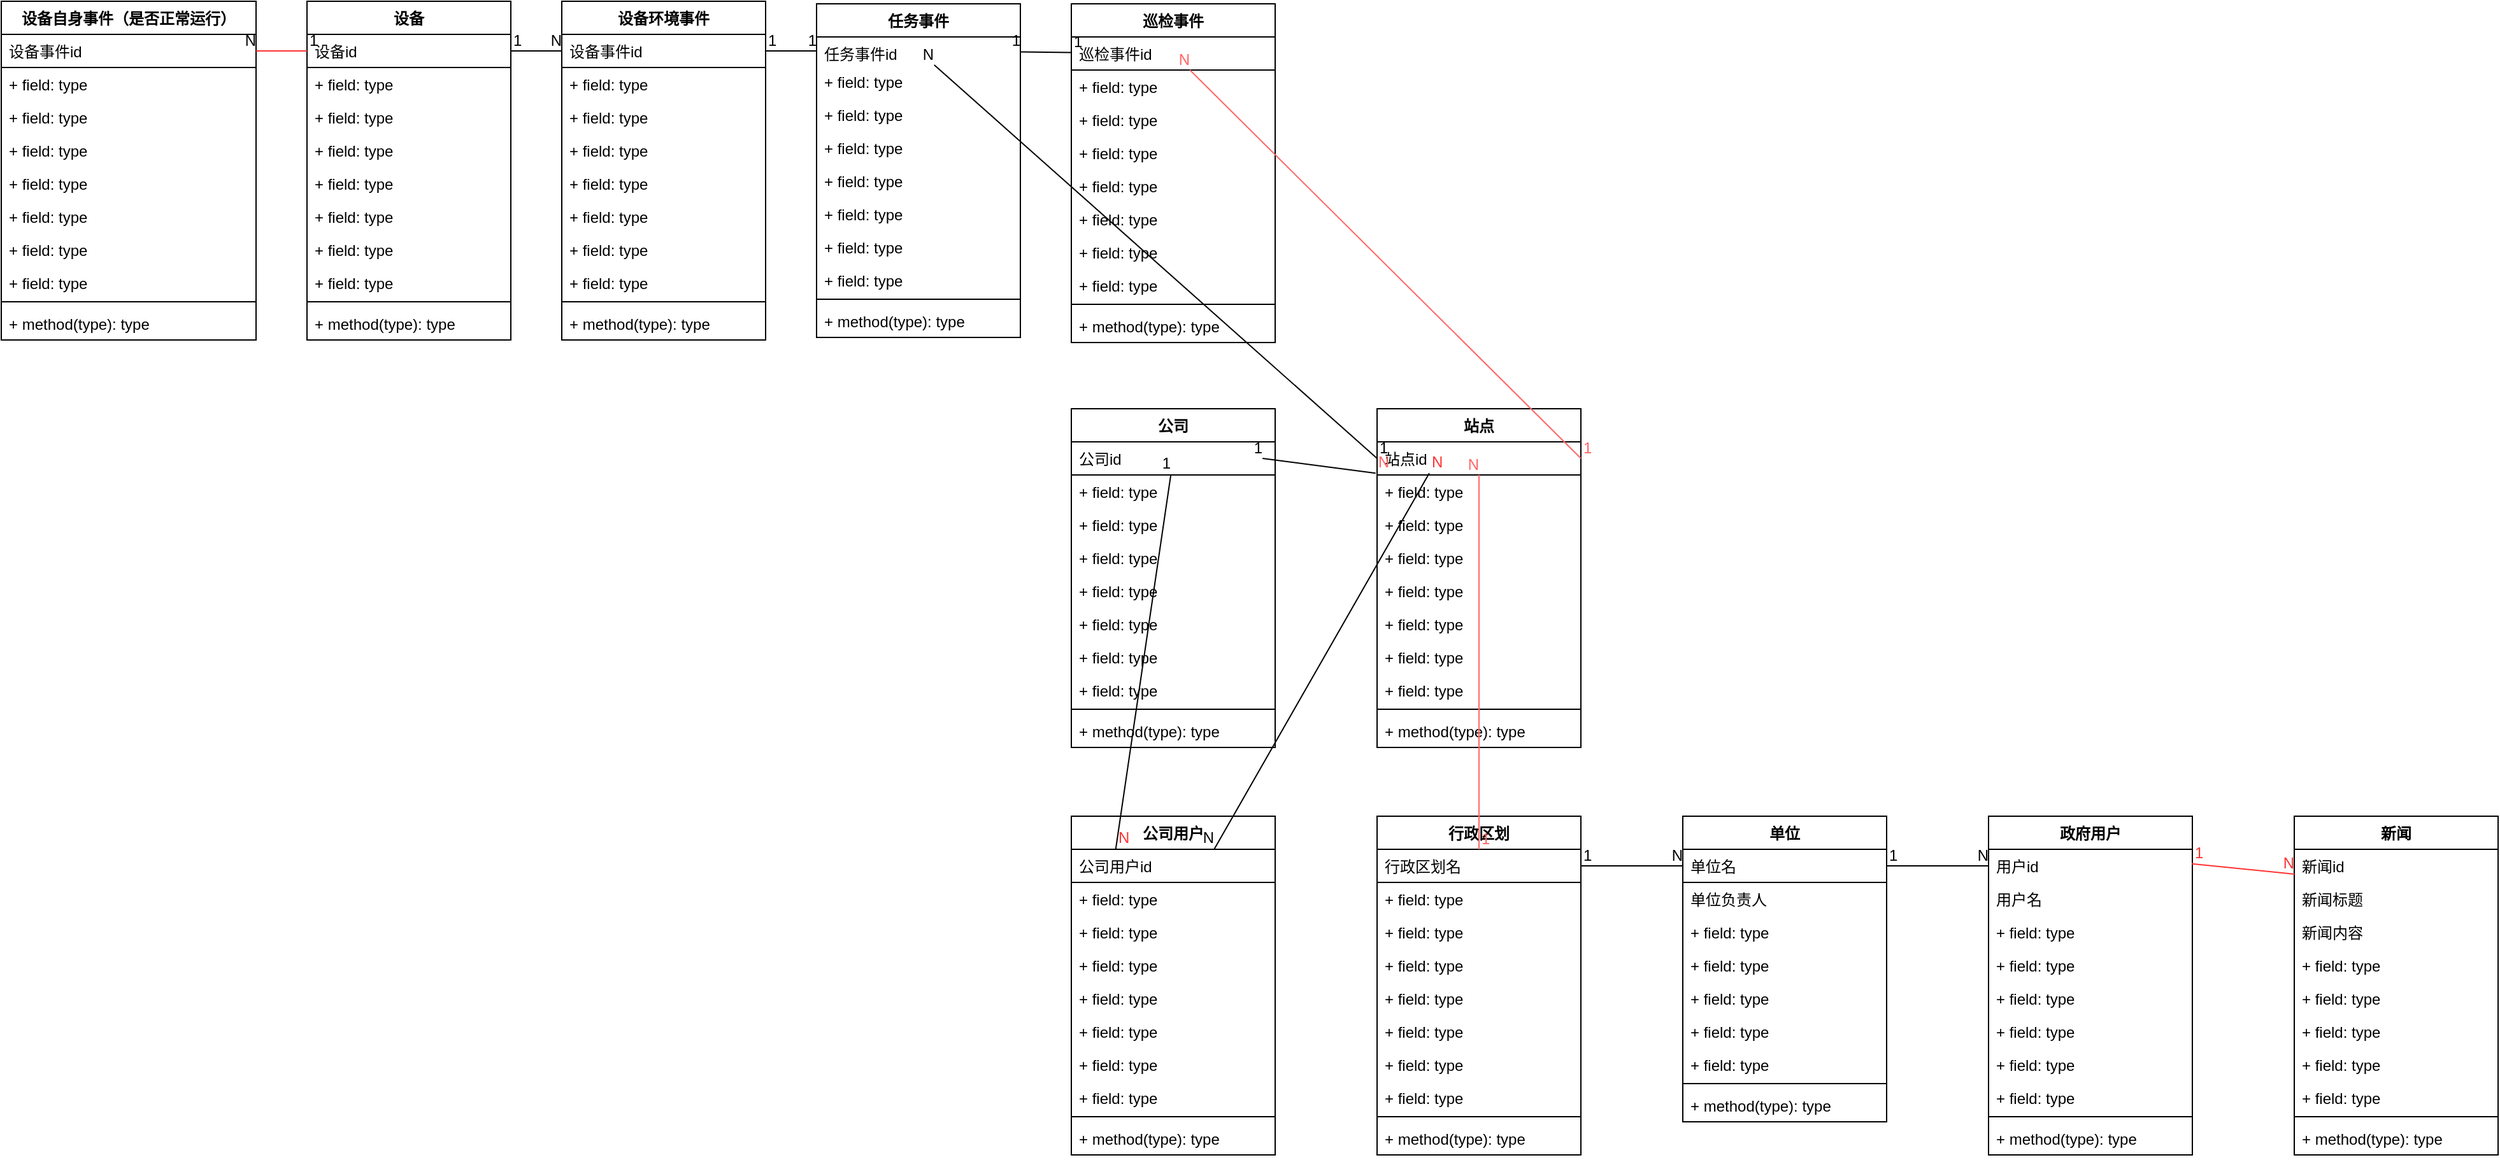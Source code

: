 <mxfile version="20.2.3" type="github">
  <diagram id="C5RBs43oDa-KdzZeNtuy" name="Page-1">
    <mxGraphModel dx="3169" dy="993" grid="1" gridSize="10" guides="1" tooltips="1" connect="1" arrows="1" fold="1" page="1" pageScale="1" pageWidth="827" pageHeight="1169" math="0" shadow="0">
      <root>
        <mxCell id="WIyWlLk6GJQsqaUBKTNV-0" />
        <mxCell id="WIyWlLk6GJQsqaUBKTNV-1" parent="WIyWlLk6GJQsqaUBKTNV-0" />
        <mxCell id="5fYRm7a2BufOGM3k-XQA-31" value="设备" style="swimlane;fontStyle=1;align=center;verticalAlign=top;childLayout=stackLayout;horizontal=1;startSize=26;horizontalStack=0;resizeParent=1;resizeParentMax=0;resizeLast=0;collapsible=1;marginBottom=0;" vertex="1" parent="WIyWlLk6GJQsqaUBKTNV-1">
          <mxGeometry x="-760" y="400" width="160" height="266" as="geometry" />
        </mxCell>
        <mxCell id="5fYRm7a2BufOGM3k-XQA-32" value="设备id" style="text;strokeColor=default;fillColor=none;align=left;verticalAlign=top;spacingLeft=4;spacingRight=4;overflow=hidden;rotatable=0;points=[[0,0.5],[1,0.5]];portConstraint=eastwest;" vertex="1" parent="5fYRm7a2BufOGM3k-XQA-31">
          <mxGeometry y="26" width="160" height="26" as="geometry" />
        </mxCell>
        <mxCell id="5fYRm7a2BufOGM3k-XQA-35" value="+ field: type" style="text;strokeColor=none;fillColor=none;align=left;verticalAlign=top;spacingLeft=4;spacingRight=4;overflow=hidden;rotatable=0;points=[[0,0.5],[1,0.5]];portConstraint=eastwest;" vertex="1" parent="5fYRm7a2BufOGM3k-XQA-31">
          <mxGeometry y="52" width="160" height="26" as="geometry" />
        </mxCell>
        <mxCell id="5fYRm7a2BufOGM3k-XQA-36" value="+ field: type" style="text;strokeColor=none;fillColor=none;align=left;verticalAlign=top;spacingLeft=4;spacingRight=4;overflow=hidden;rotatable=0;points=[[0,0.5],[1,0.5]];portConstraint=eastwest;" vertex="1" parent="5fYRm7a2BufOGM3k-XQA-31">
          <mxGeometry y="78" width="160" height="26" as="geometry" />
        </mxCell>
        <mxCell id="5fYRm7a2BufOGM3k-XQA-37" value="+ field: type" style="text;strokeColor=none;fillColor=none;align=left;verticalAlign=top;spacingLeft=4;spacingRight=4;overflow=hidden;rotatable=0;points=[[0,0.5],[1,0.5]];portConstraint=eastwest;" vertex="1" parent="5fYRm7a2BufOGM3k-XQA-31">
          <mxGeometry y="104" width="160" height="26" as="geometry" />
        </mxCell>
        <mxCell id="5fYRm7a2BufOGM3k-XQA-42" value="+ field: type" style="text;strokeColor=none;fillColor=none;align=left;verticalAlign=top;spacingLeft=4;spacingRight=4;overflow=hidden;rotatable=0;points=[[0,0.5],[1,0.5]];portConstraint=eastwest;" vertex="1" parent="5fYRm7a2BufOGM3k-XQA-31">
          <mxGeometry y="130" width="160" height="26" as="geometry" />
        </mxCell>
        <mxCell id="5fYRm7a2BufOGM3k-XQA-40" value="+ field: type" style="text;strokeColor=none;fillColor=none;align=left;verticalAlign=top;spacingLeft=4;spacingRight=4;overflow=hidden;rotatable=0;points=[[0,0.5],[1,0.5]];portConstraint=eastwest;" vertex="1" parent="5fYRm7a2BufOGM3k-XQA-31">
          <mxGeometry y="156" width="160" height="26" as="geometry" />
        </mxCell>
        <mxCell id="5fYRm7a2BufOGM3k-XQA-39" value="+ field: type" style="text;strokeColor=none;fillColor=none;align=left;verticalAlign=top;spacingLeft=4;spacingRight=4;overflow=hidden;rotatable=0;points=[[0,0.5],[1,0.5]];portConstraint=eastwest;" vertex="1" parent="5fYRm7a2BufOGM3k-XQA-31">
          <mxGeometry y="182" width="160" height="26" as="geometry" />
        </mxCell>
        <mxCell id="5fYRm7a2BufOGM3k-XQA-38" value="+ field: type" style="text;strokeColor=none;fillColor=none;align=left;verticalAlign=top;spacingLeft=4;spacingRight=4;overflow=hidden;rotatable=0;points=[[0,0.5],[1,0.5]];portConstraint=eastwest;" vertex="1" parent="5fYRm7a2BufOGM3k-XQA-31">
          <mxGeometry y="208" width="160" height="24" as="geometry" />
        </mxCell>
        <mxCell id="5fYRm7a2BufOGM3k-XQA-33" value="" style="line;strokeWidth=1;fillColor=none;align=left;verticalAlign=middle;spacingTop=-1;spacingLeft=3;spacingRight=3;rotatable=0;labelPosition=right;points=[];portConstraint=eastwest;" vertex="1" parent="5fYRm7a2BufOGM3k-XQA-31">
          <mxGeometry y="232" width="160" height="8" as="geometry" />
        </mxCell>
        <mxCell id="5fYRm7a2BufOGM3k-XQA-34" value="+ method(type): type" style="text;strokeColor=none;fillColor=none;align=left;verticalAlign=top;spacingLeft=4;spacingRight=4;overflow=hidden;rotatable=0;points=[[0,0.5],[1,0.5]];portConstraint=eastwest;" vertex="1" parent="5fYRm7a2BufOGM3k-XQA-31">
          <mxGeometry y="240" width="160" height="26" as="geometry" />
        </mxCell>
        <mxCell id="5fYRm7a2BufOGM3k-XQA-87" value="站点" style="swimlane;fontStyle=1;align=center;verticalAlign=top;childLayout=stackLayout;horizontal=1;startSize=26;horizontalStack=0;resizeParent=1;resizeParentMax=0;resizeLast=0;collapsible=1;marginBottom=0;" vertex="1" parent="WIyWlLk6GJQsqaUBKTNV-1">
          <mxGeometry x="80" y="720" width="160" height="266" as="geometry" />
        </mxCell>
        <mxCell id="5fYRm7a2BufOGM3k-XQA-88" value="站点id" style="text;strokeColor=default;fillColor=none;align=left;verticalAlign=top;spacingLeft=4;spacingRight=4;overflow=hidden;rotatable=0;points=[[0,0.5],[1,0.5]];portConstraint=eastwest;" vertex="1" parent="5fYRm7a2BufOGM3k-XQA-87">
          <mxGeometry y="26" width="160" height="26" as="geometry" />
        </mxCell>
        <mxCell id="5fYRm7a2BufOGM3k-XQA-89" value="+ field: type" style="text;strokeColor=none;fillColor=none;align=left;verticalAlign=top;spacingLeft=4;spacingRight=4;overflow=hidden;rotatable=0;points=[[0,0.5],[1,0.5]];portConstraint=eastwest;" vertex="1" parent="5fYRm7a2BufOGM3k-XQA-87">
          <mxGeometry y="52" width="160" height="26" as="geometry" />
        </mxCell>
        <mxCell id="5fYRm7a2BufOGM3k-XQA-90" value="+ field: type" style="text;strokeColor=none;fillColor=none;align=left;verticalAlign=top;spacingLeft=4;spacingRight=4;overflow=hidden;rotatable=0;points=[[0,0.5],[1,0.5]];portConstraint=eastwest;" vertex="1" parent="5fYRm7a2BufOGM3k-XQA-87">
          <mxGeometry y="78" width="160" height="26" as="geometry" />
        </mxCell>
        <mxCell id="5fYRm7a2BufOGM3k-XQA-91" value="+ field: type" style="text;strokeColor=none;fillColor=none;align=left;verticalAlign=top;spacingLeft=4;spacingRight=4;overflow=hidden;rotatable=0;points=[[0,0.5],[1,0.5]];portConstraint=eastwest;" vertex="1" parent="5fYRm7a2BufOGM3k-XQA-87">
          <mxGeometry y="104" width="160" height="26" as="geometry" />
        </mxCell>
        <mxCell id="5fYRm7a2BufOGM3k-XQA-92" value="+ field: type" style="text;strokeColor=none;fillColor=none;align=left;verticalAlign=top;spacingLeft=4;spacingRight=4;overflow=hidden;rotatable=0;points=[[0,0.5],[1,0.5]];portConstraint=eastwest;" vertex="1" parent="5fYRm7a2BufOGM3k-XQA-87">
          <mxGeometry y="130" width="160" height="26" as="geometry" />
        </mxCell>
        <mxCell id="5fYRm7a2BufOGM3k-XQA-93" value="+ field: type" style="text;strokeColor=none;fillColor=none;align=left;verticalAlign=top;spacingLeft=4;spacingRight=4;overflow=hidden;rotatable=0;points=[[0,0.5],[1,0.5]];portConstraint=eastwest;" vertex="1" parent="5fYRm7a2BufOGM3k-XQA-87">
          <mxGeometry y="156" width="160" height="26" as="geometry" />
        </mxCell>
        <mxCell id="5fYRm7a2BufOGM3k-XQA-94" value="+ field: type" style="text;strokeColor=none;fillColor=none;align=left;verticalAlign=top;spacingLeft=4;spacingRight=4;overflow=hidden;rotatable=0;points=[[0,0.5],[1,0.5]];portConstraint=eastwest;" vertex="1" parent="5fYRm7a2BufOGM3k-XQA-87">
          <mxGeometry y="182" width="160" height="26" as="geometry" />
        </mxCell>
        <mxCell id="5fYRm7a2BufOGM3k-XQA-95" value="+ field: type" style="text;strokeColor=none;fillColor=none;align=left;verticalAlign=top;spacingLeft=4;spacingRight=4;overflow=hidden;rotatable=0;points=[[0,0.5],[1,0.5]];portConstraint=eastwest;" vertex="1" parent="5fYRm7a2BufOGM3k-XQA-87">
          <mxGeometry y="208" width="160" height="24" as="geometry" />
        </mxCell>
        <mxCell id="5fYRm7a2BufOGM3k-XQA-96" value="" style="line;strokeWidth=1;fillColor=none;align=left;verticalAlign=middle;spacingTop=-1;spacingLeft=3;spacingRight=3;rotatable=0;labelPosition=right;points=[];portConstraint=eastwest;" vertex="1" parent="5fYRm7a2BufOGM3k-XQA-87">
          <mxGeometry y="232" width="160" height="8" as="geometry" />
        </mxCell>
        <mxCell id="5fYRm7a2BufOGM3k-XQA-97" value="+ method(type): type" style="text;strokeColor=none;fillColor=none;align=left;verticalAlign=top;spacingLeft=4;spacingRight=4;overflow=hidden;rotatable=0;points=[[0,0.5],[1,0.5]];portConstraint=eastwest;" vertex="1" parent="5fYRm7a2BufOGM3k-XQA-87">
          <mxGeometry y="240" width="160" height="26" as="geometry" />
        </mxCell>
        <mxCell id="5fYRm7a2BufOGM3k-XQA-98" value="巡检事件" style="swimlane;fontStyle=1;align=center;verticalAlign=top;childLayout=stackLayout;horizontal=1;startSize=26;horizontalStack=0;resizeParent=1;resizeParentMax=0;resizeLast=0;collapsible=1;marginBottom=0;" vertex="1" parent="WIyWlLk6GJQsqaUBKTNV-1">
          <mxGeometry x="-160" y="402" width="160" height="266" as="geometry" />
        </mxCell>
        <mxCell id="5fYRm7a2BufOGM3k-XQA-99" value="巡检事件id" style="text;strokeColor=default;fillColor=none;align=left;verticalAlign=top;spacingLeft=4;spacingRight=4;overflow=hidden;rotatable=0;points=[[0,0.5],[1,0.5]];portConstraint=eastwest;" vertex="1" parent="5fYRm7a2BufOGM3k-XQA-98">
          <mxGeometry y="26" width="160" height="26" as="geometry" />
        </mxCell>
        <mxCell id="5fYRm7a2BufOGM3k-XQA-100" value="+ field: type" style="text;strokeColor=none;fillColor=none;align=left;verticalAlign=top;spacingLeft=4;spacingRight=4;overflow=hidden;rotatable=0;points=[[0,0.5],[1,0.5]];portConstraint=eastwest;" vertex="1" parent="5fYRm7a2BufOGM3k-XQA-98">
          <mxGeometry y="52" width="160" height="26" as="geometry" />
        </mxCell>
        <mxCell id="5fYRm7a2BufOGM3k-XQA-101" value="+ field: type" style="text;strokeColor=none;fillColor=none;align=left;verticalAlign=top;spacingLeft=4;spacingRight=4;overflow=hidden;rotatable=0;points=[[0,0.5],[1,0.5]];portConstraint=eastwest;" vertex="1" parent="5fYRm7a2BufOGM3k-XQA-98">
          <mxGeometry y="78" width="160" height="26" as="geometry" />
        </mxCell>
        <mxCell id="5fYRm7a2BufOGM3k-XQA-102" value="+ field: type" style="text;strokeColor=none;fillColor=none;align=left;verticalAlign=top;spacingLeft=4;spacingRight=4;overflow=hidden;rotatable=0;points=[[0,0.5],[1,0.5]];portConstraint=eastwest;" vertex="1" parent="5fYRm7a2BufOGM3k-XQA-98">
          <mxGeometry y="104" width="160" height="26" as="geometry" />
        </mxCell>
        <mxCell id="5fYRm7a2BufOGM3k-XQA-103" value="+ field: type" style="text;strokeColor=none;fillColor=none;align=left;verticalAlign=top;spacingLeft=4;spacingRight=4;overflow=hidden;rotatable=0;points=[[0,0.5],[1,0.5]];portConstraint=eastwest;" vertex="1" parent="5fYRm7a2BufOGM3k-XQA-98">
          <mxGeometry y="130" width="160" height="26" as="geometry" />
        </mxCell>
        <mxCell id="5fYRm7a2BufOGM3k-XQA-104" value="+ field: type" style="text;strokeColor=none;fillColor=none;align=left;verticalAlign=top;spacingLeft=4;spacingRight=4;overflow=hidden;rotatable=0;points=[[0,0.5],[1,0.5]];portConstraint=eastwest;" vertex="1" parent="5fYRm7a2BufOGM3k-XQA-98">
          <mxGeometry y="156" width="160" height="26" as="geometry" />
        </mxCell>
        <mxCell id="5fYRm7a2BufOGM3k-XQA-105" value="+ field: type" style="text;strokeColor=none;fillColor=none;align=left;verticalAlign=top;spacingLeft=4;spacingRight=4;overflow=hidden;rotatable=0;points=[[0,0.5],[1,0.5]];portConstraint=eastwest;" vertex="1" parent="5fYRm7a2BufOGM3k-XQA-98">
          <mxGeometry y="182" width="160" height="26" as="geometry" />
        </mxCell>
        <mxCell id="5fYRm7a2BufOGM3k-XQA-106" value="+ field: type" style="text;strokeColor=none;fillColor=none;align=left;verticalAlign=top;spacingLeft=4;spacingRight=4;overflow=hidden;rotatable=0;points=[[0,0.5],[1,0.5]];portConstraint=eastwest;" vertex="1" parent="5fYRm7a2BufOGM3k-XQA-98">
          <mxGeometry y="208" width="160" height="24" as="geometry" />
        </mxCell>
        <mxCell id="5fYRm7a2BufOGM3k-XQA-107" value="" style="line;strokeWidth=1;fillColor=none;align=left;verticalAlign=middle;spacingTop=-1;spacingLeft=3;spacingRight=3;rotatable=0;labelPosition=right;points=[];portConstraint=eastwest;" vertex="1" parent="5fYRm7a2BufOGM3k-XQA-98">
          <mxGeometry y="232" width="160" height="8" as="geometry" />
        </mxCell>
        <mxCell id="5fYRm7a2BufOGM3k-XQA-108" value="+ method(type): type" style="text;strokeColor=none;fillColor=none;align=left;verticalAlign=top;spacingLeft=4;spacingRight=4;overflow=hidden;rotatable=0;points=[[0,0.5],[1,0.5]];portConstraint=eastwest;" vertex="1" parent="5fYRm7a2BufOGM3k-XQA-98">
          <mxGeometry y="240" width="160" height="26" as="geometry" />
        </mxCell>
        <mxCell id="5fYRm7a2BufOGM3k-XQA-115" value="任务事件" style="swimlane;fontStyle=1;align=center;verticalAlign=top;childLayout=stackLayout;horizontal=1;startSize=26;horizontalStack=0;resizeParent=1;resizeParentMax=0;resizeLast=0;collapsible=1;marginBottom=0;" vertex="1" parent="WIyWlLk6GJQsqaUBKTNV-1">
          <mxGeometry x="-360" y="402" width="160" height="262" as="geometry" />
        </mxCell>
        <mxCell id="5fYRm7a2BufOGM3k-XQA-116" value="任务事件id" style="text;strokeColor=none;fillColor=none;align=left;verticalAlign=top;spacingLeft=4;spacingRight=4;overflow=hidden;rotatable=0;points=[[0,0.5],[1,0.5]];portConstraint=eastwest;" vertex="1" parent="5fYRm7a2BufOGM3k-XQA-115">
          <mxGeometry y="26" width="160" height="22" as="geometry" />
        </mxCell>
        <mxCell id="5fYRm7a2BufOGM3k-XQA-117" value="+ field: type" style="text;strokeColor=none;fillColor=none;align=left;verticalAlign=top;spacingLeft=4;spacingRight=4;overflow=hidden;rotatable=0;points=[[0,0.5],[1,0.5]];portConstraint=eastwest;" vertex="1" parent="5fYRm7a2BufOGM3k-XQA-115">
          <mxGeometry y="48" width="160" height="26" as="geometry" />
        </mxCell>
        <mxCell id="5fYRm7a2BufOGM3k-XQA-118" value="+ field: type" style="text;strokeColor=none;fillColor=none;align=left;verticalAlign=top;spacingLeft=4;spacingRight=4;overflow=hidden;rotatable=0;points=[[0,0.5],[1,0.5]];portConstraint=eastwest;" vertex="1" parent="5fYRm7a2BufOGM3k-XQA-115">
          <mxGeometry y="74" width="160" height="26" as="geometry" />
        </mxCell>
        <mxCell id="5fYRm7a2BufOGM3k-XQA-119" value="+ field: type" style="text;strokeColor=none;fillColor=none;align=left;verticalAlign=top;spacingLeft=4;spacingRight=4;overflow=hidden;rotatable=0;points=[[0,0.5],[1,0.5]];portConstraint=eastwest;" vertex="1" parent="5fYRm7a2BufOGM3k-XQA-115">
          <mxGeometry y="100" width="160" height="26" as="geometry" />
        </mxCell>
        <mxCell id="5fYRm7a2BufOGM3k-XQA-120" value="+ field: type" style="text;strokeColor=none;fillColor=none;align=left;verticalAlign=top;spacingLeft=4;spacingRight=4;overflow=hidden;rotatable=0;points=[[0,0.5],[1,0.5]];portConstraint=eastwest;" vertex="1" parent="5fYRm7a2BufOGM3k-XQA-115">
          <mxGeometry y="126" width="160" height="26" as="geometry" />
        </mxCell>
        <mxCell id="5fYRm7a2BufOGM3k-XQA-121" value="+ field: type" style="text;strokeColor=none;fillColor=none;align=left;verticalAlign=top;spacingLeft=4;spacingRight=4;overflow=hidden;rotatable=0;points=[[0,0.5],[1,0.5]];portConstraint=eastwest;" vertex="1" parent="5fYRm7a2BufOGM3k-XQA-115">
          <mxGeometry y="152" width="160" height="26" as="geometry" />
        </mxCell>
        <mxCell id="5fYRm7a2BufOGM3k-XQA-122" value="+ field: type" style="text;strokeColor=none;fillColor=none;align=left;verticalAlign=top;spacingLeft=4;spacingRight=4;overflow=hidden;rotatable=0;points=[[0,0.5],[1,0.5]];portConstraint=eastwest;" vertex="1" parent="5fYRm7a2BufOGM3k-XQA-115">
          <mxGeometry y="178" width="160" height="26" as="geometry" />
        </mxCell>
        <mxCell id="5fYRm7a2BufOGM3k-XQA-123" value="+ field: type" style="text;strokeColor=none;fillColor=none;align=left;verticalAlign=top;spacingLeft=4;spacingRight=4;overflow=hidden;rotatable=0;points=[[0,0.5],[1,0.5]];portConstraint=eastwest;" vertex="1" parent="5fYRm7a2BufOGM3k-XQA-115">
          <mxGeometry y="204" width="160" height="24" as="geometry" />
        </mxCell>
        <mxCell id="5fYRm7a2BufOGM3k-XQA-124" value="" style="line;strokeWidth=1;fillColor=none;align=left;verticalAlign=middle;spacingTop=-1;spacingLeft=3;spacingRight=3;rotatable=0;labelPosition=right;points=[];portConstraint=eastwest;" vertex="1" parent="5fYRm7a2BufOGM3k-XQA-115">
          <mxGeometry y="228" width="160" height="8" as="geometry" />
        </mxCell>
        <mxCell id="5fYRm7a2BufOGM3k-XQA-125" value="+ method(type): type" style="text;strokeColor=none;fillColor=none;align=left;verticalAlign=top;spacingLeft=4;spacingRight=4;overflow=hidden;rotatable=0;points=[[0,0.5],[1,0.5]];portConstraint=eastwest;" vertex="1" parent="5fYRm7a2BufOGM3k-XQA-115">
          <mxGeometry y="236" width="160" height="26" as="geometry" />
        </mxCell>
        <mxCell id="5fYRm7a2BufOGM3k-XQA-134" value="" style="endArrow=none;html=1;rounded=0;exitX=1;exitY=0.5;exitDx=0;exitDy=0;strokeColor=#FF6666;" edge="1" parent="WIyWlLk6GJQsqaUBKTNV-1" source="5fYRm7a2BufOGM3k-XQA-88" target="5fYRm7a2BufOGM3k-XQA-99">
          <mxGeometry relative="1" as="geometry">
            <mxPoint x="-30" y="780" as="sourcePoint" />
            <mxPoint x="80" y="780" as="targetPoint" />
          </mxGeometry>
        </mxCell>
        <mxCell id="5fYRm7a2BufOGM3k-XQA-135" value="1" style="resizable=0;html=1;align=left;verticalAlign=bottom;fontColor=#FF6666;" connectable="0" vertex="1" parent="5fYRm7a2BufOGM3k-XQA-134">
          <mxGeometry x="-1" relative="1" as="geometry" />
        </mxCell>
        <mxCell id="5fYRm7a2BufOGM3k-XQA-136" value="N" style="resizable=0;html=1;align=right;verticalAlign=bottom;fontColor=#FF6666;" connectable="0" vertex="1" parent="5fYRm7a2BufOGM3k-XQA-134">
          <mxGeometry x="1" relative="1" as="geometry" />
        </mxCell>
        <mxCell id="5fYRm7a2BufOGM3k-XQA-137" value="" style="endArrow=none;html=1;rounded=0;exitX=0;exitY=0.5;exitDx=0;exitDy=0;" edge="1" parent="WIyWlLk6GJQsqaUBKTNV-1" source="5fYRm7a2BufOGM3k-XQA-88" target="5fYRm7a2BufOGM3k-XQA-116">
          <mxGeometry relative="1" as="geometry">
            <mxPoint x="-40" y="780" as="sourcePoint" />
            <mxPoint x="120" y="780" as="targetPoint" />
          </mxGeometry>
        </mxCell>
        <mxCell id="5fYRm7a2BufOGM3k-XQA-138" value="1" style="resizable=0;html=1;align=left;verticalAlign=bottom;" connectable="0" vertex="1" parent="5fYRm7a2BufOGM3k-XQA-137">
          <mxGeometry x="-1" relative="1" as="geometry" />
        </mxCell>
        <mxCell id="5fYRm7a2BufOGM3k-XQA-139" value="N" style="resizable=0;html=1;align=right;verticalAlign=bottom;" connectable="0" vertex="1" parent="5fYRm7a2BufOGM3k-XQA-137">
          <mxGeometry x="1" relative="1" as="geometry" />
        </mxCell>
        <mxCell id="5fYRm7a2BufOGM3k-XQA-140" value="" style="endArrow=none;html=1;rounded=0;" edge="1" parent="WIyWlLk6GJQsqaUBKTNV-1" source="5fYRm7a2BufOGM3k-XQA-99" target="5fYRm7a2BufOGM3k-XQA-116">
          <mxGeometry relative="1" as="geometry">
            <mxPoint x="230" y="750" as="sourcePoint" />
            <mxPoint x="390" y="750" as="targetPoint" />
          </mxGeometry>
        </mxCell>
        <mxCell id="5fYRm7a2BufOGM3k-XQA-141" value="1" style="resizable=0;html=1;align=left;verticalAlign=bottom;" connectable="0" vertex="1" parent="5fYRm7a2BufOGM3k-XQA-140">
          <mxGeometry x="-1" relative="1" as="geometry" />
        </mxCell>
        <mxCell id="5fYRm7a2BufOGM3k-XQA-142" value="1" style="resizable=0;html=1;align=right;verticalAlign=bottom;" connectable="0" vertex="1" parent="5fYRm7a2BufOGM3k-XQA-140">
          <mxGeometry x="1" relative="1" as="geometry" />
        </mxCell>
        <mxCell id="5fYRm7a2BufOGM3k-XQA-188" value="设备环境事件" style="swimlane;fontStyle=1;align=center;verticalAlign=top;childLayout=stackLayout;horizontal=1;startSize=26;horizontalStack=0;resizeParent=1;resizeParentMax=0;resizeLast=0;collapsible=1;marginBottom=0;" vertex="1" parent="WIyWlLk6GJQsqaUBKTNV-1">
          <mxGeometry x="-560" y="400" width="160" height="266" as="geometry" />
        </mxCell>
        <mxCell id="5fYRm7a2BufOGM3k-XQA-189" value="设备事件id" style="text;strokeColor=default;fillColor=none;align=left;verticalAlign=top;spacingLeft=4;spacingRight=4;overflow=hidden;rotatable=0;points=[[0,0.5],[1,0.5]];portConstraint=eastwest;" vertex="1" parent="5fYRm7a2BufOGM3k-XQA-188">
          <mxGeometry y="26" width="160" height="26" as="geometry" />
        </mxCell>
        <mxCell id="5fYRm7a2BufOGM3k-XQA-190" value="+ field: type" style="text;strokeColor=none;fillColor=none;align=left;verticalAlign=top;spacingLeft=4;spacingRight=4;overflow=hidden;rotatable=0;points=[[0,0.5],[1,0.5]];portConstraint=eastwest;" vertex="1" parent="5fYRm7a2BufOGM3k-XQA-188">
          <mxGeometry y="52" width="160" height="26" as="geometry" />
        </mxCell>
        <mxCell id="5fYRm7a2BufOGM3k-XQA-191" value="+ field: type" style="text;strokeColor=none;fillColor=none;align=left;verticalAlign=top;spacingLeft=4;spacingRight=4;overflow=hidden;rotatable=0;points=[[0,0.5],[1,0.5]];portConstraint=eastwest;" vertex="1" parent="5fYRm7a2BufOGM3k-XQA-188">
          <mxGeometry y="78" width="160" height="26" as="geometry" />
        </mxCell>
        <mxCell id="5fYRm7a2BufOGM3k-XQA-192" value="+ field: type" style="text;strokeColor=none;fillColor=none;align=left;verticalAlign=top;spacingLeft=4;spacingRight=4;overflow=hidden;rotatable=0;points=[[0,0.5],[1,0.5]];portConstraint=eastwest;" vertex="1" parent="5fYRm7a2BufOGM3k-XQA-188">
          <mxGeometry y="104" width="160" height="26" as="geometry" />
        </mxCell>
        <mxCell id="5fYRm7a2BufOGM3k-XQA-193" value="+ field: type" style="text;strokeColor=none;fillColor=none;align=left;verticalAlign=top;spacingLeft=4;spacingRight=4;overflow=hidden;rotatable=0;points=[[0,0.5],[1,0.5]];portConstraint=eastwest;" vertex="1" parent="5fYRm7a2BufOGM3k-XQA-188">
          <mxGeometry y="130" width="160" height="26" as="geometry" />
        </mxCell>
        <mxCell id="5fYRm7a2BufOGM3k-XQA-194" value="+ field: type" style="text;strokeColor=none;fillColor=none;align=left;verticalAlign=top;spacingLeft=4;spacingRight=4;overflow=hidden;rotatable=0;points=[[0,0.5],[1,0.5]];portConstraint=eastwest;" vertex="1" parent="5fYRm7a2BufOGM3k-XQA-188">
          <mxGeometry y="156" width="160" height="26" as="geometry" />
        </mxCell>
        <mxCell id="5fYRm7a2BufOGM3k-XQA-195" value="+ field: type" style="text;strokeColor=none;fillColor=none;align=left;verticalAlign=top;spacingLeft=4;spacingRight=4;overflow=hidden;rotatable=0;points=[[0,0.5],[1,0.5]];portConstraint=eastwest;" vertex="1" parent="5fYRm7a2BufOGM3k-XQA-188">
          <mxGeometry y="182" width="160" height="26" as="geometry" />
        </mxCell>
        <mxCell id="5fYRm7a2BufOGM3k-XQA-196" value="+ field: type" style="text;strokeColor=none;fillColor=none;align=left;verticalAlign=top;spacingLeft=4;spacingRight=4;overflow=hidden;rotatable=0;points=[[0,0.5],[1,0.5]];portConstraint=eastwest;" vertex="1" parent="5fYRm7a2BufOGM3k-XQA-188">
          <mxGeometry y="208" width="160" height="24" as="geometry" />
        </mxCell>
        <mxCell id="5fYRm7a2BufOGM3k-XQA-197" value="" style="line;strokeWidth=1;fillColor=none;align=left;verticalAlign=middle;spacingTop=-1;spacingLeft=3;spacingRight=3;rotatable=0;labelPosition=right;points=[];portConstraint=eastwest;" vertex="1" parent="5fYRm7a2BufOGM3k-XQA-188">
          <mxGeometry y="232" width="160" height="8" as="geometry" />
        </mxCell>
        <mxCell id="5fYRm7a2BufOGM3k-XQA-198" value="+ method(type): type" style="text;strokeColor=none;fillColor=none;align=left;verticalAlign=top;spacingLeft=4;spacingRight=4;overflow=hidden;rotatable=0;points=[[0,0.5],[1,0.5]];portConstraint=eastwest;" vertex="1" parent="5fYRm7a2BufOGM3k-XQA-188">
          <mxGeometry y="240" width="160" height="26" as="geometry" />
        </mxCell>
        <mxCell id="5fYRm7a2BufOGM3k-XQA-199" value="" style="endArrow=none;html=1;rounded=0;" edge="1" parent="WIyWlLk6GJQsqaUBKTNV-1" source="5fYRm7a2BufOGM3k-XQA-32" target="5fYRm7a2BufOGM3k-XQA-189">
          <mxGeometry relative="1" as="geometry">
            <mxPoint x="-610" y="450" as="sourcePoint" />
            <mxPoint x="-450" y="450" as="targetPoint" />
          </mxGeometry>
        </mxCell>
        <mxCell id="5fYRm7a2BufOGM3k-XQA-200" value="1" style="resizable=0;html=1;align=left;verticalAlign=bottom;strokeColor=default;fillColor=none;" connectable="0" vertex="1" parent="5fYRm7a2BufOGM3k-XQA-199">
          <mxGeometry x="-1" relative="1" as="geometry" />
        </mxCell>
        <mxCell id="5fYRm7a2BufOGM3k-XQA-201" value="N" style="resizable=0;html=1;align=right;verticalAlign=bottom;strokeColor=default;fillColor=none;" connectable="0" vertex="1" parent="5fYRm7a2BufOGM3k-XQA-199">
          <mxGeometry x="1" relative="1" as="geometry" />
        </mxCell>
        <mxCell id="5fYRm7a2BufOGM3k-XQA-202" value="设备自身事件（是否正常运行）" style="swimlane;fontStyle=1;align=center;verticalAlign=top;childLayout=stackLayout;horizontal=1;startSize=26;horizontalStack=0;resizeParent=1;resizeParentMax=0;resizeLast=0;collapsible=1;marginBottom=0;" vertex="1" parent="WIyWlLk6GJQsqaUBKTNV-1">
          <mxGeometry x="-1000" y="400" width="200" height="266" as="geometry" />
        </mxCell>
        <mxCell id="5fYRm7a2BufOGM3k-XQA-203" value="设备事件id" style="text;strokeColor=default;fillColor=none;align=left;verticalAlign=top;spacingLeft=4;spacingRight=4;overflow=hidden;rotatable=0;points=[[0,0.5],[1,0.5]];portConstraint=eastwest;" vertex="1" parent="5fYRm7a2BufOGM3k-XQA-202">
          <mxGeometry y="26" width="200" height="26" as="geometry" />
        </mxCell>
        <mxCell id="5fYRm7a2BufOGM3k-XQA-204" value="+ field: type" style="text;strokeColor=none;fillColor=none;align=left;verticalAlign=top;spacingLeft=4;spacingRight=4;overflow=hidden;rotatable=0;points=[[0,0.5],[1,0.5]];portConstraint=eastwest;" vertex="1" parent="5fYRm7a2BufOGM3k-XQA-202">
          <mxGeometry y="52" width="200" height="26" as="geometry" />
        </mxCell>
        <mxCell id="5fYRm7a2BufOGM3k-XQA-205" value="+ field: type" style="text;strokeColor=none;fillColor=none;align=left;verticalAlign=top;spacingLeft=4;spacingRight=4;overflow=hidden;rotatable=0;points=[[0,0.5],[1,0.5]];portConstraint=eastwest;" vertex="1" parent="5fYRm7a2BufOGM3k-XQA-202">
          <mxGeometry y="78" width="200" height="26" as="geometry" />
        </mxCell>
        <mxCell id="5fYRm7a2BufOGM3k-XQA-206" value="+ field: type" style="text;strokeColor=none;fillColor=none;align=left;verticalAlign=top;spacingLeft=4;spacingRight=4;overflow=hidden;rotatable=0;points=[[0,0.5],[1,0.5]];portConstraint=eastwest;" vertex="1" parent="5fYRm7a2BufOGM3k-XQA-202">
          <mxGeometry y="104" width="200" height="26" as="geometry" />
        </mxCell>
        <mxCell id="5fYRm7a2BufOGM3k-XQA-207" value="+ field: type" style="text;strokeColor=none;fillColor=none;align=left;verticalAlign=top;spacingLeft=4;spacingRight=4;overflow=hidden;rotatable=0;points=[[0,0.5],[1,0.5]];portConstraint=eastwest;" vertex="1" parent="5fYRm7a2BufOGM3k-XQA-202">
          <mxGeometry y="130" width="200" height="26" as="geometry" />
        </mxCell>
        <mxCell id="5fYRm7a2BufOGM3k-XQA-208" value="+ field: type" style="text;strokeColor=none;fillColor=none;align=left;verticalAlign=top;spacingLeft=4;spacingRight=4;overflow=hidden;rotatable=0;points=[[0,0.5],[1,0.5]];portConstraint=eastwest;" vertex="1" parent="5fYRm7a2BufOGM3k-XQA-202">
          <mxGeometry y="156" width="200" height="26" as="geometry" />
        </mxCell>
        <mxCell id="5fYRm7a2BufOGM3k-XQA-209" value="+ field: type" style="text;strokeColor=none;fillColor=none;align=left;verticalAlign=top;spacingLeft=4;spacingRight=4;overflow=hidden;rotatable=0;points=[[0,0.5],[1,0.5]];portConstraint=eastwest;" vertex="1" parent="5fYRm7a2BufOGM3k-XQA-202">
          <mxGeometry y="182" width="200" height="26" as="geometry" />
        </mxCell>
        <mxCell id="5fYRm7a2BufOGM3k-XQA-210" value="+ field: type" style="text;strokeColor=none;fillColor=none;align=left;verticalAlign=top;spacingLeft=4;spacingRight=4;overflow=hidden;rotatable=0;points=[[0,0.5],[1,0.5]];portConstraint=eastwest;" vertex="1" parent="5fYRm7a2BufOGM3k-XQA-202">
          <mxGeometry y="208" width="200" height="24" as="geometry" />
        </mxCell>
        <mxCell id="5fYRm7a2BufOGM3k-XQA-211" value="" style="line;strokeWidth=1;fillColor=none;align=left;verticalAlign=middle;spacingTop=-1;spacingLeft=3;spacingRight=3;rotatable=0;labelPosition=right;points=[];portConstraint=eastwest;" vertex="1" parent="5fYRm7a2BufOGM3k-XQA-202">
          <mxGeometry y="232" width="200" height="8" as="geometry" />
        </mxCell>
        <mxCell id="5fYRm7a2BufOGM3k-XQA-212" value="+ method(type): type" style="text;strokeColor=none;fillColor=none;align=left;verticalAlign=top;spacingLeft=4;spacingRight=4;overflow=hidden;rotatable=0;points=[[0,0.5],[1,0.5]];portConstraint=eastwest;" vertex="1" parent="5fYRm7a2BufOGM3k-XQA-202">
          <mxGeometry y="240" width="200" height="26" as="geometry" />
        </mxCell>
        <mxCell id="5fYRm7a2BufOGM3k-XQA-213" value="" style="endArrow=none;html=1;rounded=0;entryX=1;entryY=0.5;entryDx=0;entryDy=0;strokeColor=#FF3333;" edge="1" parent="WIyWlLk6GJQsqaUBKTNV-1" source="5fYRm7a2BufOGM3k-XQA-32" target="5fYRm7a2BufOGM3k-XQA-203">
          <mxGeometry relative="1" as="geometry">
            <mxPoint x="-590" y="450" as="sourcePoint" />
            <mxPoint x="-430" y="450" as="targetPoint" />
          </mxGeometry>
        </mxCell>
        <mxCell id="5fYRm7a2BufOGM3k-XQA-214" value="1" style="resizable=0;html=1;align=left;verticalAlign=bottom;strokeColor=default;fillColor=none;" connectable="0" vertex="1" parent="5fYRm7a2BufOGM3k-XQA-213">
          <mxGeometry x="-1" relative="1" as="geometry" />
        </mxCell>
        <mxCell id="5fYRm7a2BufOGM3k-XQA-215" value="N" style="resizable=0;html=1;align=right;verticalAlign=bottom;strokeColor=default;fillColor=none;" connectable="0" vertex="1" parent="5fYRm7a2BufOGM3k-XQA-213">
          <mxGeometry x="1" relative="1" as="geometry" />
        </mxCell>
        <mxCell id="5fYRm7a2BufOGM3k-XQA-216" value="" style="endArrow=none;html=1;rounded=0;exitX=1;exitY=0.5;exitDx=0;exitDy=0;" edge="1" parent="WIyWlLk6GJQsqaUBKTNV-1" source="5fYRm7a2BufOGM3k-XQA-189" target="5fYRm7a2BufOGM3k-XQA-116">
          <mxGeometry relative="1" as="geometry">
            <mxPoint x="-320" y="424.47" as="sourcePoint" />
            <mxPoint x="-180" y="424.47" as="targetPoint" />
          </mxGeometry>
        </mxCell>
        <mxCell id="5fYRm7a2BufOGM3k-XQA-217" value="1" style="resizable=0;html=1;align=left;verticalAlign=bottom;strokeColor=default;fillColor=none;" connectable="0" vertex="1" parent="5fYRm7a2BufOGM3k-XQA-216">
          <mxGeometry x="-1" relative="1" as="geometry" />
        </mxCell>
        <mxCell id="5fYRm7a2BufOGM3k-XQA-218" value="1" style="resizable=0;html=1;align=right;verticalAlign=bottom;strokeColor=default;fillColor=none;" connectable="0" vertex="1" parent="5fYRm7a2BufOGM3k-XQA-216">
          <mxGeometry x="1" relative="1" as="geometry" />
        </mxCell>
        <mxCell id="5fYRm7a2BufOGM3k-XQA-335" value="行政区划" style="swimlane;fontStyle=1;align=center;verticalAlign=top;childLayout=stackLayout;horizontal=1;startSize=26;horizontalStack=0;resizeParent=1;resizeParentMax=0;resizeLast=0;collapsible=1;marginBottom=0;" vertex="1" parent="WIyWlLk6GJQsqaUBKTNV-1">
          <mxGeometry x="80" y="1040" width="160" height="266" as="geometry" />
        </mxCell>
        <mxCell id="5fYRm7a2BufOGM3k-XQA-336" value="行政区划名" style="text;strokeColor=default;fillColor=none;align=left;verticalAlign=top;spacingLeft=4;spacingRight=4;overflow=hidden;rotatable=0;points=[[0,0.5],[1,0.5]];portConstraint=eastwest;" vertex="1" parent="5fYRm7a2BufOGM3k-XQA-335">
          <mxGeometry y="26" width="160" height="26" as="geometry" />
        </mxCell>
        <mxCell id="5fYRm7a2BufOGM3k-XQA-337" value="+ field: type" style="text;strokeColor=none;fillColor=none;align=left;verticalAlign=top;spacingLeft=4;spacingRight=4;overflow=hidden;rotatable=0;points=[[0,0.5],[1,0.5]];portConstraint=eastwest;" vertex="1" parent="5fYRm7a2BufOGM3k-XQA-335">
          <mxGeometry y="52" width="160" height="26" as="geometry" />
        </mxCell>
        <mxCell id="5fYRm7a2BufOGM3k-XQA-338" value="+ field: type" style="text;strokeColor=none;fillColor=none;align=left;verticalAlign=top;spacingLeft=4;spacingRight=4;overflow=hidden;rotatable=0;points=[[0,0.5],[1,0.5]];portConstraint=eastwest;" vertex="1" parent="5fYRm7a2BufOGM3k-XQA-335">
          <mxGeometry y="78" width="160" height="26" as="geometry" />
        </mxCell>
        <mxCell id="5fYRm7a2BufOGM3k-XQA-339" value="+ field: type" style="text;strokeColor=none;fillColor=none;align=left;verticalAlign=top;spacingLeft=4;spacingRight=4;overflow=hidden;rotatable=0;points=[[0,0.5],[1,0.5]];portConstraint=eastwest;" vertex="1" parent="5fYRm7a2BufOGM3k-XQA-335">
          <mxGeometry y="104" width="160" height="26" as="geometry" />
        </mxCell>
        <mxCell id="5fYRm7a2BufOGM3k-XQA-340" value="+ field: type" style="text;strokeColor=none;fillColor=none;align=left;verticalAlign=top;spacingLeft=4;spacingRight=4;overflow=hidden;rotatable=0;points=[[0,0.5],[1,0.5]];portConstraint=eastwest;" vertex="1" parent="5fYRm7a2BufOGM3k-XQA-335">
          <mxGeometry y="130" width="160" height="26" as="geometry" />
        </mxCell>
        <mxCell id="5fYRm7a2BufOGM3k-XQA-341" value="+ field: type" style="text;strokeColor=none;fillColor=none;align=left;verticalAlign=top;spacingLeft=4;spacingRight=4;overflow=hidden;rotatable=0;points=[[0,0.5],[1,0.5]];portConstraint=eastwest;" vertex="1" parent="5fYRm7a2BufOGM3k-XQA-335">
          <mxGeometry y="156" width="160" height="26" as="geometry" />
        </mxCell>
        <mxCell id="5fYRm7a2BufOGM3k-XQA-342" value="+ field: type" style="text;strokeColor=none;fillColor=none;align=left;verticalAlign=top;spacingLeft=4;spacingRight=4;overflow=hidden;rotatable=0;points=[[0,0.5],[1,0.5]];portConstraint=eastwest;" vertex="1" parent="5fYRm7a2BufOGM3k-XQA-335">
          <mxGeometry y="182" width="160" height="26" as="geometry" />
        </mxCell>
        <mxCell id="5fYRm7a2BufOGM3k-XQA-343" value="+ field: type" style="text;strokeColor=none;fillColor=none;align=left;verticalAlign=top;spacingLeft=4;spacingRight=4;overflow=hidden;rotatable=0;points=[[0,0.5],[1,0.5]];portConstraint=eastwest;" vertex="1" parent="5fYRm7a2BufOGM3k-XQA-335">
          <mxGeometry y="208" width="160" height="24" as="geometry" />
        </mxCell>
        <mxCell id="5fYRm7a2BufOGM3k-XQA-344" value="" style="line;strokeWidth=1;fillColor=none;align=left;verticalAlign=middle;spacingTop=-1;spacingLeft=3;spacingRight=3;rotatable=0;labelPosition=right;points=[];portConstraint=eastwest;" vertex="1" parent="5fYRm7a2BufOGM3k-XQA-335">
          <mxGeometry y="232" width="160" height="8" as="geometry" />
        </mxCell>
        <mxCell id="5fYRm7a2BufOGM3k-XQA-345" value="+ method(type): type" style="text;strokeColor=none;fillColor=none;align=left;verticalAlign=top;spacingLeft=4;spacingRight=4;overflow=hidden;rotatable=0;points=[[0,0.5],[1,0.5]];portConstraint=eastwest;" vertex="1" parent="5fYRm7a2BufOGM3k-XQA-335">
          <mxGeometry y="240" width="160" height="26" as="geometry" />
        </mxCell>
        <mxCell id="5fYRm7a2BufOGM3k-XQA-346" value="单位" style="swimlane;fontStyle=1;align=center;verticalAlign=top;childLayout=stackLayout;horizontal=1;startSize=26;horizontalStack=0;resizeParent=1;resizeParentMax=0;resizeLast=0;collapsible=1;marginBottom=0;" vertex="1" parent="WIyWlLk6GJQsqaUBKTNV-1">
          <mxGeometry x="320" y="1040" width="160" height="240" as="geometry" />
        </mxCell>
        <mxCell id="5fYRm7a2BufOGM3k-XQA-347" value="单位名" style="text;strokeColor=default;fillColor=none;align=left;verticalAlign=top;spacingLeft=4;spacingRight=4;overflow=hidden;rotatable=0;points=[[0,0.5],[1,0.5]];portConstraint=eastwest;" vertex="1" parent="5fYRm7a2BufOGM3k-XQA-346">
          <mxGeometry y="26" width="160" height="26" as="geometry" />
        </mxCell>
        <mxCell id="5fYRm7a2BufOGM3k-XQA-348" value="单位负责人" style="text;strokeColor=none;fillColor=none;align=left;verticalAlign=top;spacingLeft=4;spacingRight=4;overflow=hidden;rotatable=0;points=[[0,0.5],[1,0.5]];portConstraint=eastwest;" vertex="1" parent="5fYRm7a2BufOGM3k-XQA-346">
          <mxGeometry y="52" width="160" height="26" as="geometry" />
        </mxCell>
        <mxCell id="5fYRm7a2BufOGM3k-XQA-349" value="+ field: type" style="text;strokeColor=none;fillColor=none;align=left;verticalAlign=top;spacingLeft=4;spacingRight=4;overflow=hidden;rotatable=0;points=[[0,0.5],[1,0.5]];portConstraint=eastwest;" vertex="1" parent="5fYRm7a2BufOGM3k-XQA-346">
          <mxGeometry y="78" width="160" height="26" as="geometry" />
        </mxCell>
        <mxCell id="5fYRm7a2BufOGM3k-XQA-350" value="+ field: type" style="text;strokeColor=none;fillColor=none;align=left;verticalAlign=top;spacingLeft=4;spacingRight=4;overflow=hidden;rotatable=0;points=[[0,0.5],[1,0.5]];portConstraint=eastwest;" vertex="1" parent="5fYRm7a2BufOGM3k-XQA-346">
          <mxGeometry y="104" width="160" height="26" as="geometry" />
        </mxCell>
        <mxCell id="5fYRm7a2BufOGM3k-XQA-351" value="+ field: type" style="text;strokeColor=none;fillColor=none;align=left;verticalAlign=top;spacingLeft=4;spacingRight=4;overflow=hidden;rotatable=0;points=[[0,0.5],[1,0.5]];portConstraint=eastwest;" vertex="1" parent="5fYRm7a2BufOGM3k-XQA-346">
          <mxGeometry y="130" width="160" height="26" as="geometry" />
        </mxCell>
        <mxCell id="5fYRm7a2BufOGM3k-XQA-352" value="+ field: type" style="text;strokeColor=none;fillColor=none;align=left;verticalAlign=top;spacingLeft=4;spacingRight=4;overflow=hidden;rotatable=0;points=[[0,0.5],[1,0.5]];portConstraint=eastwest;" vertex="1" parent="5fYRm7a2BufOGM3k-XQA-346">
          <mxGeometry y="156" width="160" height="26" as="geometry" />
        </mxCell>
        <mxCell id="5fYRm7a2BufOGM3k-XQA-353" value="+ field: type" style="text;strokeColor=none;fillColor=none;align=left;verticalAlign=top;spacingLeft=4;spacingRight=4;overflow=hidden;rotatable=0;points=[[0,0.5],[1,0.5]];portConstraint=eastwest;" vertex="1" parent="5fYRm7a2BufOGM3k-XQA-346">
          <mxGeometry y="182" width="160" height="24" as="geometry" />
        </mxCell>
        <mxCell id="5fYRm7a2BufOGM3k-XQA-354" value="" style="line;strokeWidth=1;fillColor=none;align=left;verticalAlign=middle;spacingTop=-1;spacingLeft=3;spacingRight=3;rotatable=0;labelPosition=right;points=[];portConstraint=eastwest;" vertex="1" parent="5fYRm7a2BufOGM3k-XQA-346">
          <mxGeometry y="206" width="160" height="8" as="geometry" />
        </mxCell>
        <mxCell id="5fYRm7a2BufOGM3k-XQA-355" value="+ method(type): type" style="text;strokeColor=none;fillColor=none;align=left;verticalAlign=top;spacingLeft=4;spacingRight=4;overflow=hidden;rotatable=0;points=[[0,0.5],[1,0.5]];portConstraint=eastwest;" vertex="1" parent="5fYRm7a2BufOGM3k-XQA-346">
          <mxGeometry y="214" width="160" height="26" as="geometry" />
        </mxCell>
        <mxCell id="5fYRm7a2BufOGM3k-XQA-356" value="" style="endArrow=none;html=1;rounded=0;exitX=1;exitY=0.5;exitDx=0;exitDy=0;" edge="1" parent="WIyWlLk6GJQsqaUBKTNV-1" source="5fYRm7a2BufOGM3k-XQA-336" target="5fYRm7a2BufOGM3k-XQA-347">
          <mxGeometry relative="1" as="geometry">
            <mxPoint x="204" y="1080" as="sourcePoint" />
            <mxPoint x="274" y="1080" as="targetPoint" />
          </mxGeometry>
        </mxCell>
        <mxCell id="5fYRm7a2BufOGM3k-XQA-357" value="1" style="resizable=0;html=1;align=left;verticalAlign=bottom;strokeColor=default;fillColor=none;" connectable="0" vertex="1" parent="5fYRm7a2BufOGM3k-XQA-356">
          <mxGeometry x="-1" relative="1" as="geometry" />
        </mxCell>
        <mxCell id="5fYRm7a2BufOGM3k-XQA-358" value="N" style="resizable=0;html=1;align=right;verticalAlign=bottom;strokeColor=default;fillColor=none;" connectable="0" vertex="1" parent="5fYRm7a2BufOGM3k-XQA-356">
          <mxGeometry x="1" relative="1" as="geometry" />
        </mxCell>
        <mxCell id="5fYRm7a2BufOGM3k-XQA-359" value="政府用户" style="swimlane;fontStyle=1;align=center;verticalAlign=top;childLayout=stackLayout;horizontal=1;startSize=26;horizontalStack=0;resizeParent=1;resizeParentMax=0;resizeLast=0;collapsible=1;marginBottom=0;" vertex="1" parent="WIyWlLk6GJQsqaUBKTNV-1">
          <mxGeometry x="560" y="1040" width="160" height="266" as="geometry" />
        </mxCell>
        <mxCell id="5fYRm7a2BufOGM3k-XQA-360" value="用户id" style="text;strokeColor=none;fillColor=none;align=left;verticalAlign=top;spacingLeft=4;spacingRight=4;overflow=hidden;rotatable=0;points=[[0,0.5],[1,0.5]];portConstraint=eastwest;" vertex="1" parent="5fYRm7a2BufOGM3k-XQA-359">
          <mxGeometry y="26" width="160" height="26" as="geometry" />
        </mxCell>
        <mxCell id="5fYRm7a2BufOGM3k-XQA-361" value="用户名" style="text;strokeColor=none;fillColor=none;align=left;verticalAlign=top;spacingLeft=4;spacingRight=4;overflow=hidden;rotatable=0;points=[[0,0.5],[1,0.5]];portConstraint=eastwest;" vertex="1" parent="5fYRm7a2BufOGM3k-XQA-359">
          <mxGeometry y="52" width="160" height="26" as="geometry" />
        </mxCell>
        <mxCell id="5fYRm7a2BufOGM3k-XQA-362" value="+ field: type" style="text;strokeColor=none;fillColor=none;align=left;verticalAlign=top;spacingLeft=4;spacingRight=4;overflow=hidden;rotatable=0;points=[[0,0.5],[1,0.5]];portConstraint=eastwest;" vertex="1" parent="5fYRm7a2BufOGM3k-XQA-359">
          <mxGeometry y="78" width="160" height="26" as="geometry" />
        </mxCell>
        <mxCell id="5fYRm7a2BufOGM3k-XQA-363" value="+ field: type" style="text;strokeColor=none;fillColor=none;align=left;verticalAlign=top;spacingLeft=4;spacingRight=4;overflow=hidden;rotatable=0;points=[[0,0.5],[1,0.5]];portConstraint=eastwest;" vertex="1" parent="5fYRm7a2BufOGM3k-XQA-359">
          <mxGeometry y="104" width="160" height="26" as="geometry" />
        </mxCell>
        <mxCell id="5fYRm7a2BufOGM3k-XQA-364" value="+ field: type" style="text;strokeColor=none;fillColor=none;align=left;verticalAlign=top;spacingLeft=4;spacingRight=4;overflow=hidden;rotatable=0;points=[[0,0.5],[1,0.5]];portConstraint=eastwest;" vertex="1" parent="5fYRm7a2BufOGM3k-XQA-359">
          <mxGeometry y="130" width="160" height="26" as="geometry" />
        </mxCell>
        <mxCell id="5fYRm7a2BufOGM3k-XQA-365" value="+ field: type" style="text;strokeColor=none;fillColor=none;align=left;verticalAlign=top;spacingLeft=4;spacingRight=4;overflow=hidden;rotatable=0;points=[[0,0.5],[1,0.5]];portConstraint=eastwest;" vertex="1" parent="5fYRm7a2BufOGM3k-XQA-359">
          <mxGeometry y="156" width="160" height="26" as="geometry" />
        </mxCell>
        <mxCell id="5fYRm7a2BufOGM3k-XQA-366" value="+ field: type" style="text;strokeColor=none;fillColor=none;align=left;verticalAlign=top;spacingLeft=4;spacingRight=4;overflow=hidden;rotatable=0;points=[[0,0.5],[1,0.5]];portConstraint=eastwest;" vertex="1" parent="5fYRm7a2BufOGM3k-XQA-359">
          <mxGeometry y="182" width="160" height="26" as="geometry" />
        </mxCell>
        <mxCell id="5fYRm7a2BufOGM3k-XQA-367" value="+ field: type" style="text;strokeColor=none;fillColor=none;align=left;verticalAlign=top;spacingLeft=4;spacingRight=4;overflow=hidden;rotatable=0;points=[[0,0.5],[1,0.5]];portConstraint=eastwest;" vertex="1" parent="5fYRm7a2BufOGM3k-XQA-359">
          <mxGeometry y="208" width="160" height="24" as="geometry" />
        </mxCell>
        <mxCell id="5fYRm7a2BufOGM3k-XQA-368" value="" style="line;strokeWidth=1;fillColor=none;align=left;verticalAlign=middle;spacingTop=-1;spacingLeft=3;spacingRight=3;rotatable=0;labelPosition=right;points=[];portConstraint=eastwest;" vertex="1" parent="5fYRm7a2BufOGM3k-XQA-359">
          <mxGeometry y="232" width="160" height="8" as="geometry" />
        </mxCell>
        <mxCell id="5fYRm7a2BufOGM3k-XQA-369" value="+ method(type): type" style="text;strokeColor=none;fillColor=none;align=left;verticalAlign=top;spacingLeft=4;spacingRight=4;overflow=hidden;rotatable=0;points=[[0,0.5],[1,0.5]];portConstraint=eastwest;" vertex="1" parent="5fYRm7a2BufOGM3k-XQA-359">
          <mxGeometry y="240" width="160" height="26" as="geometry" />
        </mxCell>
        <mxCell id="5fYRm7a2BufOGM3k-XQA-370" value="" style="endArrow=none;html=1;rounded=0;entryX=0;entryY=0.5;entryDx=0;entryDy=0;" edge="1" parent="WIyWlLk6GJQsqaUBKTNV-1" source="5fYRm7a2BufOGM3k-XQA-347" target="5fYRm7a2BufOGM3k-XQA-360">
          <mxGeometry relative="1" as="geometry">
            <mxPoint x="484" y="1068.62" as="sourcePoint" />
            <mxPoint x="624.0" y="1068.62" as="targetPoint" />
          </mxGeometry>
        </mxCell>
        <mxCell id="5fYRm7a2BufOGM3k-XQA-371" value="1" style="resizable=0;html=1;align=left;verticalAlign=bottom;strokeColor=default;fillColor=none;" connectable="0" vertex="1" parent="5fYRm7a2BufOGM3k-XQA-370">
          <mxGeometry x="-1" relative="1" as="geometry" />
        </mxCell>
        <mxCell id="5fYRm7a2BufOGM3k-XQA-372" value="N" style="resizable=0;html=1;align=right;verticalAlign=bottom;strokeColor=default;fillColor=none;" connectable="0" vertex="1" parent="5fYRm7a2BufOGM3k-XQA-370">
          <mxGeometry x="1" relative="1" as="geometry" />
        </mxCell>
        <mxCell id="5fYRm7a2BufOGM3k-XQA-376" value="" style="endArrow=none;html=1;rounded=0;strokeColor=#FF6666;" edge="1" parent="WIyWlLk6GJQsqaUBKTNV-1" source="5fYRm7a2BufOGM3k-XQA-336" target="5fYRm7a2BufOGM3k-XQA-88">
          <mxGeometry relative="1" as="geometry">
            <mxPoint x="220" y="759" as="sourcePoint" />
            <mxPoint x="345.171" y="422.0" as="targetPoint" />
          </mxGeometry>
        </mxCell>
        <mxCell id="5fYRm7a2BufOGM3k-XQA-377" value="1" style="resizable=0;html=1;align=left;verticalAlign=bottom;fontColor=#FF6666;" connectable="0" vertex="1" parent="5fYRm7a2BufOGM3k-XQA-376">
          <mxGeometry x="-1" relative="1" as="geometry" />
        </mxCell>
        <mxCell id="5fYRm7a2BufOGM3k-XQA-378" value="N" style="resizable=0;html=1;align=right;verticalAlign=bottom;fontColor=#FF6666;" connectable="0" vertex="1" parent="5fYRm7a2BufOGM3k-XQA-376">
          <mxGeometry x="1" relative="1" as="geometry" />
        </mxCell>
        <mxCell id="5fYRm7a2BufOGM3k-XQA-379" value="公司" style="swimlane;fontStyle=1;align=center;verticalAlign=top;childLayout=stackLayout;horizontal=1;startSize=26;horizontalStack=0;resizeParent=1;resizeParentMax=0;resizeLast=0;collapsible=1;marginBottom=0;" vertex="1" parent="WIyWlLk6GJQsqaUBKTNV-1">
          <mxGeometry x="-160" y="720" width="160" height="266" as="geometry" />
        </mxCell>
        <mxCell id="5fYRm7a2BufOGM3k-XQA-380" value="公司id" style="text;strokeColor=default;fillColor=none;align=left;verticalAlign=top;spacingLeft=4;spacingRight=4;overflow=hidden;rotatable=0;points=[[0,0.5],[1,0.5]];portConstraint=eastwest;" vertex="1" parent="5fYRm7a2BufOGM3k-XQA-379">
          <mxGeometry y="26" width="160" height="26" as="geometry" />
        </mxCell>
        <mxCell id="5fYRm7a2BufOGM3k-XQA-381" value="+ field: type" style="text;strokeColor=none;fillColor=none;align=left;verticalAlign=top;spacingLeft=4;spacingRight=4;overflow=hidden;rotatable=0;points=[[0,0.5],[1,0.5]];portConstraint=eastwest;" vertex="1" parent="5fYRm7a2BufOGM3k-XQA-379">
          <mxGeometry y="52" width="160" height="26" as="geometry" />
        </mxCell>
        <mxCell id="5fYRm7a2BufOGM3k-XQA-382" value="+ field: type" style="text;strokeColor=none;fillColor=none;align=left;verticalAlign=top;spacingLeft=4;spacingRight=4;overflow=hidden;rotatable=0;points=[[0,0.5],[1,0.5]];portConstraint=eastwest;" vertex="1" parent="5fYRm7a2BufOGM3k-XQA-379">
          <mxGeometry y="78" width="160" height="26" as="geometry" />
        </mxCell>
        <mxCell id="5fYRm7a2BufOGM3k-XQA-383" value="+ field: type" style="text;strokeColor=none;fillColor=none;align=left;verticalAlign=top;spacingLeft=4;spacingRight=4;overflow=hidden;rotatable=0;points=[[0,0.5],[1,0.5]];portConstraint=eastwest;" vertex="1" parent="5fYRm7a2BufOGM3k-XQA-379">
          <mxGeometry y="104" width="160" height="26" as="geometry" />
        </mxCell>
        <mxCell id="5fYRm7a2BufOGM3k-XQA-384" value="+ field: type" style="text;strokeColor=none;fillColor=none;align=left;verticalAlign=top;spacingLeft=4;spacingRight=4;overflow=hidden;rotatable=0;points=[[0,0.5],[1,0.5]];portConstraint=eastwest;" vertex="1" parent="5fYRm7a2BufOGM3k-XQA-379">
          <mxGeometry y="130" width="160" height="26" as="geometry" />
        </mxCell>
        <mxCell id="5fYRm7a2BufOGM3k-XQA-385" value="+ field: type" style="text;strokeColor=none;fillColor=none;align=left;verticalAlign=top;spacingLeft=4;spacingRight=4;overflow=hidden;rotatable=0;points=[[0,0.5],[1,0.5]];portConstraint=eastwest;" vertex="1" parent="5fYRm7a2BufOGM3k-XQA-379">
          <mxGeometry y="156" width="160" height="26" as="geometry" />
        </mxCell>
        <mxCell id="5fYRm7a2BufOGM3k-XQA-386" value="+ field: type" style="text;strokeColor=none;fillColor=none;align=left;verticalAlign=top;spacingLeft=4;spacingRight=4;overflow=hidden;rotatable=0;points=[[0,0.5],[1,0.5]];portConstraint=eastwest;" vertex="1" parent="5fYRm7a2BufOGM3k-XQA-379">
          <mxGeometry y="182" width="160" height="26" as="geometry" />
        </mxCell>
        <mxCell id="5fYRm7a2BufOGM3k-XQA-387" value="+ field: type" style="text;strokeColor=none;fillColor=none;align=left;verticalAlign=top;spacingLeft=4;spacingRight=4;overflow=hidden;rotatable=0;points=[[0,0.5],[1,0.5]];portConstraint=eastwest;" vertex="1" parent="5fYRm7a2BufOGM3k-XQA-379">
          <mxGeometry y="208" width="160" height="24" as="geometry" />
        </mxCell>
        <mxCell id="5fYRm7a2BufOGM3k-XQA-388" value="" style="line;strokeWidth=1;fillColor=none;align=left;verticalAlign=middle;spacingTop=-1;spacingLeft=3;spacingRight=3;rotatable=0;labelPosition=right;points=[];portConstraint=eastwest;" vertex="1" parent="5fYRm7a2BufOGM3k-XQA-379">
          <mxGeometry y="232" width="160" height="8" as="geometry" />
        </mxCell>
        <mxCell id="5fYRm7a2BufOGM3k-XQA-389" value="+ method(type): type" style="text;strokeColor=none;fillColor=none;align=left;verticalAlign=top;spacingLeft=4;spacingRight=4;overflow=hidden;rotatable=0;points=[[0,0.5],[1,0.5]];portConstraint=eastwest;" vertex="1" parent="5fYRm7a2BufOGM3k-XQA-379">
          <mxGeometry y="240" width="160" height="26" as="geometry" />
        </mxCell>
        <mxCell id="5fYRm7a2BufOGM3k-XQA-390" value="" style="endArrow=none;html=1;rounded=0;entryX=0.938;entryY=0.5;entryDx=0;entryDy=0;entryPerimeter=0;exitX=-0.007;exitY=0.945;exitDx=0;exitDy=0;exitPerimeter=0;" edge="1" parent="WIyWlLk6GJQsqaUBKTNV-1" source="5fYRm7a2BufOGM3k-XQA-88" target="5fYRm7a2BufOGM3k-XQA-380">
          <mxGeometry relative="1" as="geometry">
            <mxPoint x="60" y="759" as="sourcePoint" />
            <mxPoint x="-75.247" y="446.0" as="targetPoint" />
          </mxGeometry>
        </mxCell>
        <mxCell id="5fYRm7a2BufOGM3k-XQA-391" value="N" style="resizable=0;html=1;align=left;verticalAlign=bottom;fontColor=#FF6666;" connectable="0" vertex="1" parent="5fYRm7a2BufOGM3k-XQA-390">
          <mxGeometry x="-1" relative="1" as="geometry" />
        </mxCell>
        <mxCell id="5fYRm7a2BufOGM3k-XQA-392" value="1" style="resizable=0;html=1;align=right;verticalAlign=bottom;" connectable="0" vertex="1" parent="5fYRm7a2BufOGM3k-XQA-390">
          <mxGeometry x="1" relative="1" as="geometry" />
        </mxCell>
        <mxCell id="5fYRm7a2BufOGM3k-XQA-393" value="公司用户" style="swimlane;fontStyle=1;align=center;verticalAlign=top;childLayout=stackLayout;horizontal=1;startSize=26;horizontalStack=0;resizeParent=1;resizeParentMax=0;resizeLast=0;collapsible=1;marginBottom=0;" vertex="1" parent="WIyWlLk6GJQsqaUBKTNV-1">
          <mxGeometry x="-160" y="1040" width="160" height="266" as="geometry" />
        </mxCell>
        <mxCell id="5fYRm7a2BufOGM3k-XQA-394" value="公司用户id" style="text;strokeColor=default;fillColor=none;align=left;verticalAlign=top;spacingLeft=4;spacingRight=4;overflow=hidden;rotatable=0;points=[[0,0.5],[1,0.5]];portConstraint=eastwest;" vertex="1" parent="5fYRm7a2BufOGM3k-XQA-393">
          <mxGeometry y="26" width="160" height="26" as="geometry" />
        </mxCell>
        <mxCell id="5fYRm7a2BufOGM3k-XQA-395" value="+ field: type" style="text;strokeColor=none;fillColor=none;align=left;verticalAlign=top;spacingLeft=4;spacingRight=4;overflow=hidden;rotatable=0;points=[[0,0.5],[1,0.5]];portConstraint=eastwest;" vertex="1" parent="5fYRm7a2BufOGM3k-XQA-393">
          <mxGeometry y="52" width="160" height="26" as="geometry" />
        </mxCell>
        <mxCell id="5fYRm7a2BufOGM3k-XQA-396" value="+ field: type" style="text;strokeColor=none;fillColor=none;align=left;verticalAlign=top;spacingLeft=4;spacingRight=4;overflow=hidden;rotatable=0;points=[[0,0.5],[1,0.5]];portConstraint=eastwest;" vertex="1" parent="5fYRm7a2BufOGM3k-XQA-393">
          <mxGeometry y="78" width="160" height="26" as="geometry" />
        </mxCell>
        <mxCell id="5fYRm7a2BufOGM3k-XQA-397" value="+ field: type" style="text;strokeColor=none;fillColor=none;align=left;verticalAlign=top;spacingLeft=4;spacingRight=4;overflow=hidden;rotatable=0;points=[[0,0.5],[1,0.5]];portConstraint=eastwest;" vertex="1" parent="5fYRm7a2BufOGM3k-XQA-393">
          <mxGeometry y="104" width="160" height="26" as="geometry" />
        </mxCell>
        <mxCell id="5fYRm7a2BufOGM3k-XQA-398" value="+ field: type" style="text;strokeColor=none;fillColor=none;align=left;verticalAlign=top;spacingLeft=4;spacingRight=4;overflow=hidden;rotatable=0;points=[[0,0.5],[1,0.5]];portConstraint=eastwest;" vertex="1" parent="5fYRm7a2BufOGM3k-XQA-393">
          <mxGeometry y="130" width="160" height="26" as="geometry" />
        </mxCell>
        <mxCell id="5fYRm7a2BufOGM3k-XQA-399" value="+ field: type" style="text;strokeColor=none;fillColor=none;align=left;verticalAlign=top;spacingLeft=4;spacingRight=4;overflow=hidden;rotatable=0;points=[[0,0.5],[1,0.5]];portConstraint=eastwest;" vertex="1" parent="5fYRm7a2BufOGM3k-XQA-393">
          <mxGeometry y="156" width="160" height="26" as="geometry" />
        </mxCell>
        <mxCell id="5fYRm7a2BufOGM3k-XQA-400" value="+ field: type" style="text;strokeColor=none;fillColor=none;align=left;verticalAlign=top;spacingLeft=4;spacingRight=4;overflow=hidden;rotatable=0;points=[[0,0.5],[1,0.5]];portConstraint=eastwest;" vertex="1" parent="5fYRm7a2BufOGM3k-XQA-393">
          <mxGeometry y="182" width="160" height="26" as="geometry" />
        </mxCell>
        <mxCell id="5fYRm7a2BufOGM3k-XQA-401" value="+ field: type" style="text;strokeColor=none;fillColor=none;align=left;verticalAlign=top;spacingLeft=4;spacingRight=4;overflow=hidden;rotatable=0;points=[[0,0.5],[1,0.5]];portConstraint=eastwest;" vertex="1" parent="5fYRm7a2BufOGM3k-XQA-393">
          <mxGeometry y="208" width="160" height="24" as="geometry" />
        </mxCell>
        <mxCell id="5fYRm7a2BufOGM3k-XQA-402" value="" style="line;strokeWidth=1;fillColor=none;align=left;verticalAlign=middle;spacingTop=-1;spacingLeft=3;spacingRight=3;rotatable=0;labelPosition=right;points=[];portConstraint=eastwest;" vertex="1" parent="5fYRm7a2BufOGM3k-XQA-393">
          <mxGeometry y="232" width="160" height="8" as="geometry" />
        </mxCell>
        <mxCell id="5fYRm7a2BufOGM3k-XQA-403" value="+ method(type): type" style="text;strokeColor=none;fillColor=none;align=left;verticalAlign=top;spacingLeft=4;spacingRight=4;overflow=hidden;rotatable=0;points=[[0,0.5],[1,0.5]];portConstraint=eastwest;" vertex="1" parent="5fYRm7a2BufOGM3k-XQA-393">
          <mxGeometry y="240" width="160" height="26" as="geometry" />
        </mxCell>
        <mxCell id="5fYRm7a2BufOGM3k-XQA-407" value="" style="endArrow=none;html=1;rounded=0;exitX=0.218;exitY=-0.013;exitDx=0;exitDy=0;exitPerimeter=0;" edge="1" parent="WIyWlLk6GJQsqaUBKTNV-1" source="5fYRm7a2BufOGM3k-XQA-394" target="5fYRm7a2BufOGM3k-XQA-380">
          <mxGeometry relative="1" as="geometry">
            <mxPoint x="78.88" y="770.57" as="sourcePoint" />
            <mxPoint x="-90" y="760" as="targetPoint" />
          </mxGeometry>
        </mxCell>
        <mxCell id="5fYRm7a2BufOGM3k-XQA-408" value="N" style="resizable=0;html=1;align=left;verticalAlign=bottom;fontColor=#FF3333;" connectable="0" vertex="1" parent="5fYRm7a2BufOGM3k-XQA-407">
          <mxGeometry x="-1" relative="1" as="geometry" />
        </mxCell>
        <mxCell id="5fYRm7a2BufOGM3k-XQA-409" value="1" style="resizable=0;html=1;align=right;verticalAlign=bottom;" connectable="0" vertex="1" parent="5fYRm7a2BufOGM3k-XQA-407">
          <mxGeometry x="1" relative="1" as="geometry" />
        </mxCell>
        <mxCell id="5fYRm7a2BufOGM3k-XQA-413" value="" style="endArrow=none;html=1;rounded=0;exitX=0.256;exitY=-0.051;exitDx=0;exitDy=0;exitPerimeter=0;entryX=0.702;entryY=-0.013;entryDx=0;entryDy=0;entryPerimeter=0;" edge="1" parent="WIyWlLk6GJQsqaUBKTNV-1" source="5fYRm7a2BufOGM3k-XQA-89" target="5fYRm7a2BufOGM3k-XQA-394">
          <mxGeometry relative="1" as="geometry">
            <mxPoint x="50" y="850" as="sourcePoint" />
            <mxPoint x="-87.62" y="772" as="targetPoint" />
          </mxGeometry>
        </mxCell>
        <mxCell id="5fYRm7a2BufOGM3k-XQA-414" value="N" style="resizable=0;html=1;align=left;verticalAlign=bottom;fontColor=#FF3333;" connectable="0" vertex="1" parent="5fYRm7a2BufOGM3k-XQA-413">
          <mxGeometry x="-1" relative="1" as="geometry" />
        </mxCell>
        <mxCell id="5fYRm7a2BufOGM3k-XQA-415" value="N" style="resizable=0;html=1;align=right;verticalAlign=bottom;" connectable="0" vertex="1" parent="5fYRm7a2BufOGM3k-XQA-413">
          <mxGeometry x="1" relative="1" as="geometry" />
        </mxCell>
        <mxCell id="5fYRm7a2BufOGM3k-XQA-416" value="新闻" style="swimlane;fontStyle=1;align=center;verticalAlign=top;childLayout=stackLayout;horizontal=1;startSize=26;horizontalStack=0;resizeParent=1;resizeParentMax=0;resizeLast=0;collapsible=1;marginBottom=0;" vertex="1" parent="WIyWlLk6GJQsqaUBKTNV-1">
          <mxGeometry x="800" y="1040" width="160" height="266" as="geometry" />
        </mxCell>
        <mxCell id="5fYRm7a2BufOGM3k-XQA-417" value="新闻id" style="text;strokeColor=none;fillColor=none;align=left;verticalAlign=top;spacingLeft=4;spacingRight=4;overflow=hidden;rotatable=0;points=[[0,0.5],[1,0.5]];portConstraint=eastwest;" vertex="1" parent="5fYRm7a2BufOGM3k-XQA-416">
          <mxGeometry y="26" width="160" height="26" as="geometry" />
        </mxCell>
        <mxCell id="5fYRm7a2BufOGM3k-XQA-418" value="新闻标题" style="text;strokeColor=none;fillColor=none;align=left;verticalAlign=top;spacingLeft=4;spacingRight=4;overflow=hidden;rotatable=0;points=[[0,0.5],[1,0.5]];portConstraint=eastwest;" vertex="1" parent="5fYRm7a2BufOGM3k-XQA-416">
          <mxGeometry y="52" width="160" height="26" as="geometry" />
        </mxCell>
        <mxCell id="5fYRm7a2BufOGM3k-XQA-419" value="新闻内容" style="text;strokeColor=none;fillColor=none;align=left;verticalAlign=top;spacingLeft=4;spacingRight=4;overflow=hidden;rotatable=0;points=[[0,0.5],[1,0.5]];portConstraint=eastwest;" vertex="1" parent="5fYRm7a2BufOGM3k-XQA-416">
          <mxGeometry y="78" width="160" height="26" as="geometry" />
        </mxCell>
        <mxCell id="5fYRm7a2BufOGM3k-XQA-420" value="+ field: type" style="text;strokeColor=none;fillColor=none;align=left;verticalAlign=top;spacingLeft=4;spacingRight=4;overflow=hidden;rotatable=0;points=[[0,0.5],[1,0.5]];portConstraint=eastwest;" vertex="1" parent="5fYRm7a2BufOGM3k-XQA-416">
          <mxGeometry y="104" width="160" height="26" as="geometry" />
        </mxCell>
        <mxCell id="5fYRm7a2BufOGM3k-XQA-421" value="+ field: type" style="text;strokeColor=none;fillColor=none;align=left;verticalAlign=top;spacingLeft=4;spacingRight=4;overflow=hidden;rotatable=0;points=[[0,0.5],[1,0.5]];portConstraint=eastwest;" vertex="1" parent="5fYRm7a2BufOGM3k-XQA-416">
          <mxGeometry y="130" width="160" height="26" as="geometry" />
        </mxCell>
        <mxCell id="5fYRm7a2BufOGM3k-XQA-422" value="+ field: type" style="text;strokeColor=none;fillColor=none;align=left;verticalAlign=top;spacingLeft=4;spacingRight=4;overflow=hidden;rotatable=0;points=[[0,0.5],[1,0.5]];portConstraint=eastwest;" vertex="1" parent="5fYRm7a2BufOGM3k-XQA-416">
          <mxGeometry y="156" width="160" height="26" as="geometry" />
        </mxCell>
        <mxCell id="5fYRm7a2BufOGM3k-XQA-423" value="+ field: type" style="text;strokeColor=none;fillColor=none;align=left;verticalAlign=top;spacingLeft=4;spacingRight=4;overflow=hidden;rotatable=0;points=[[0,0.5],[1,0.5]];portConstraint=eastwest;" vertex="1" parent="5fYRm7a2BufOGM3k-XQA-416">
          <mxGeometry y="182" width="160" height="26" as="geometry" />
        </mxCell>
        <mxCell id="5fYRm7a2BufOGM3k-XQA-424" value="+ field: type" style="text;strokeColor=none;fillColor=none;align=left;verticalAlign=top;spacingLeft=4;spacingRight=4;overflow=hidden;rotatable=0;points=[[0,0.5],[1,0.5]];portConstraint=eastwest;" vertex="1" parent="5fYRm7a2BufOGM3k-XQA-416">
          <mxGeometry y="208" width="160" height="24" as="geometry" />
        </mxCell>
        <mxCell id="5fYRm7a2BufOGM3k-XQA-425" value="" style="line;strokeWidth=1;fillColor=none;align=left;verticalAlign=middle;spacingTop=-1;spacingLeft=3;spacingRight=3;rotatable=0;labelPosition=right;points=[];portConstraint=eastwest;" vertex="1" parent="5fYRm7a2BufOGM3k-XQA-416">
          <mxGeometry y="232" width="160" height="8" as="geometry" />
        </mxCell>
        <mxCell id="5fYRm7a2BufOGM3k-XQA-426" value="+ method(type): type" style="text;strokeColor=none;fillColor=none;align=left;verticalAlign=top;spacingLeft=4;spacingRight=4;overflow=hidden;rotatable=0;points=[[0,0.5],[1,0.5]];portConstraint=eastwest;" vertex="1" parent="5fYRm7a2BufOGM3k-XQA-416">
          <mxGeometry y="240" width="160" height="26" as="geometry" />
        </mxCell>
        <mxCell id="5fYRm7a2BufOGM3k-XQA-437" value="" style="endArrow=none;html=1;rounded=0;fontColor=#FF3333;strokeColor=#FF3333;entryX=0.001;entryY=0.75;entryDx=0;entryDy=0;entryPerimeter=0;exitX=0.997;exitY=0.436;exitDx=0;exitDy=0;exitPerimeter=0;" edge="1" parent="WIyWlLk6GJQsqaUBKTNV-1" source="5fYRm7a2BufOGM3k-XQA-360" target="5fYRm7a2BufOGM3k-XQA-417">
          <mxGeometry relative="1" as="geometry">
            <mxPoint x="686" y="1088.58" as="sourcePoint" />
            <mxPoint x="846" y="1088.58" as="targetPoint" />
          </mxGeometry>
        </mxCell>
        <mxCell id="5fYRm7a2BufOGM3k-XQA-438" value="1" style="resizable=0;html=1;align=left;verticalAlign=bottom;fontColor=#FF3333;strokeColor=default;fillColor=none;" connectable="0" vertex="1" parent="5fYRm7a2BufOGM3k-XQA-437">
          <mxGeometry x="-1" relative="1" as="geometry" />
        </mxCell>
        <mxCell id="5fYRm7a2BufOGM3k-XQA-439" value="N" style="resizable=0;html=1;align=right;verticalAlign=bottom;fontColor=#FF3333;strokeColor=default;fillColor=none;" connectable="0" vertex="1" parent="5fYRm7a2BufOGM3k-XQA-437">
          <mxGeometry x="1" relative="1" as="geometry" />
        </mxCell>
      </root>
    </mxGraphModel>
  </diagram>
</mxfile>
